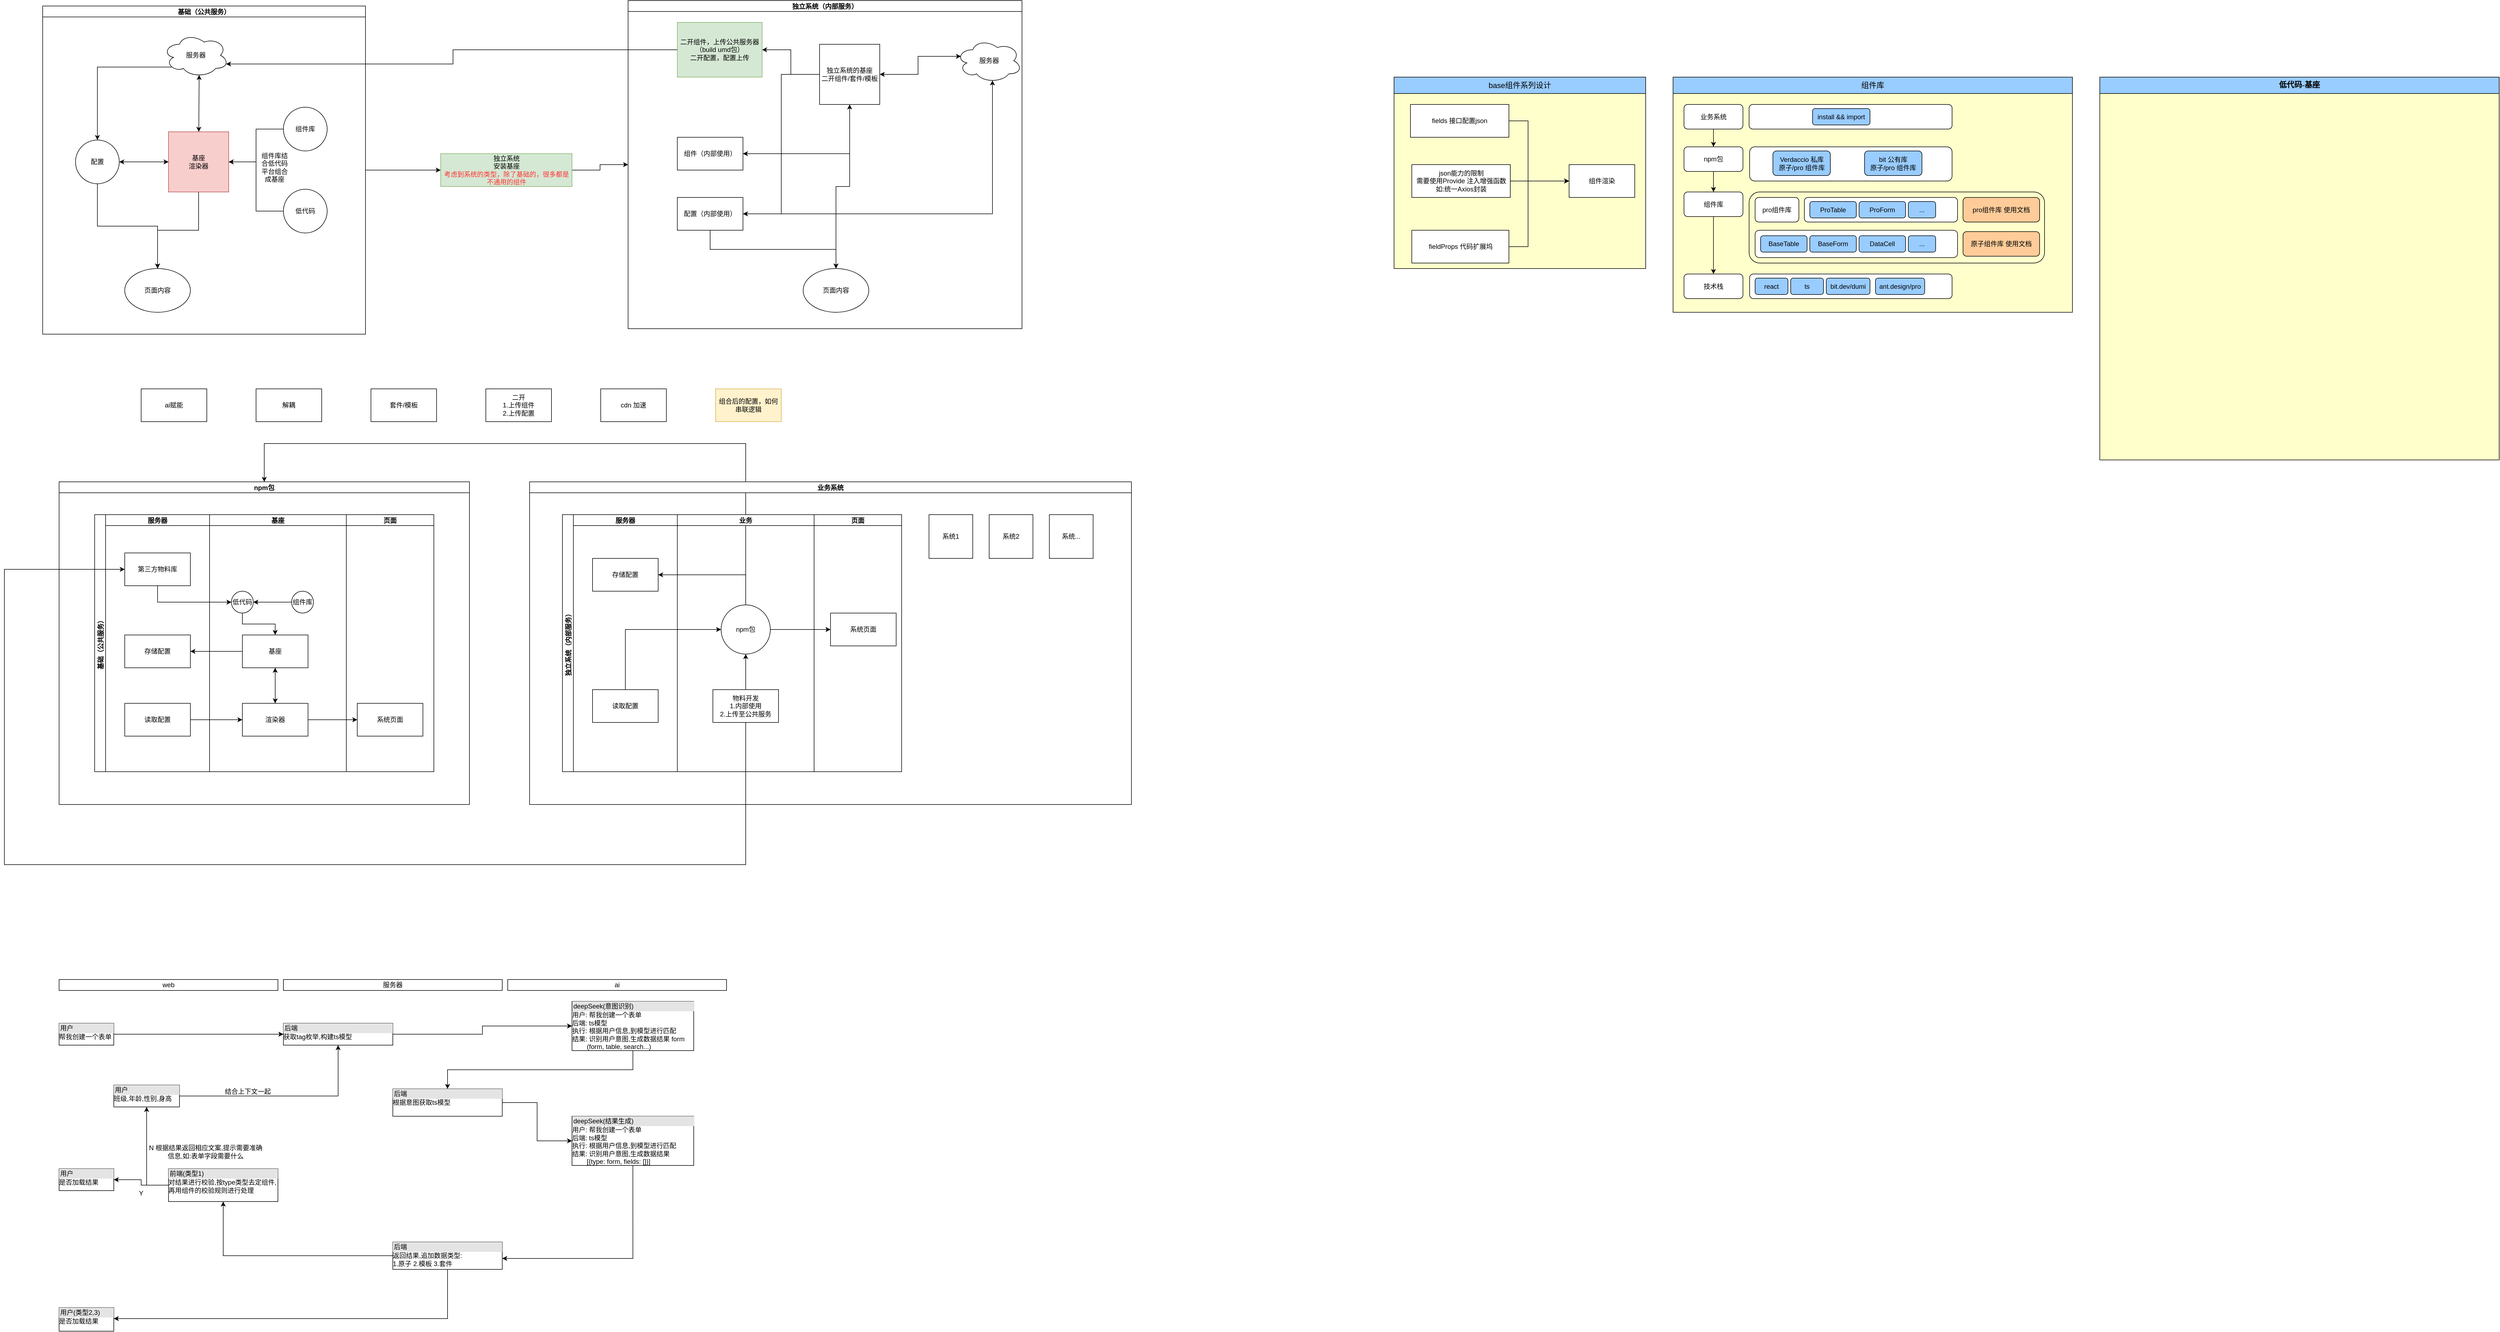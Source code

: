 <mxfile version="26.2.13">
  <diagram id="prtHgNgQTEPvFCAcTncT" name="Page-1">
    <mxGraphModel dx="3918" dy="2101" grid="1" gridSize="10" guides="1" tooltips="1" connect="1" arrows="1" fold="1" page="1" pageScale="1" pageWidth="1654" pageHeight="1169" math="0" shadow="0">
      <root>
        <mxCell id="0" />
        <mxCell id="1" parent="0" />
        <mxCell id="2ID9JiFpqE2fWtw1pDJL-138" style="edgeStyle=orthogonalEdgeStyle;rounded=0;orthogonalLoop=1;jettySize=auto;html=1;exitX=1;exitY=0.5;exitDx=0;exitDy=0;entryX=0;entryY=0.5;entryDx=0;entryDy=0;" parent="1" source="2ID9JiFpqE2fWtw1pDJL-34" target="2ID9JiFpqE2fWtw1pDJL-119" edge="1">
          <mxGeometry relative="1" as="geometry" />
        </mxCell>
        <mxCell id="2ID9JiFpqE2fWtw1pDJL-34" value="独立系统&lt;br&gt;安装基座&lt;br&gt;&lt;font style=&quot;color: rgb(255, 51, 51);&quot;&gt;考虑到系统的类型，除了基础的，很多都是不通用的组件&lt;/font&gt;" style="rounded=0;whiteSpace=wrap;html=1;fillColor=#d5e8d4;strokeColor=#82b366;" parent="1" vertex="1">
          <mxGeometry x="-342.5" y="-400" width="240" height="60" as="geometry" />
        </mxCell>
        <mxCell id="2ID9JiFpqE2fWtw1pDJL-136" style="edgeStyle=orthogonalEdgeStyle;rounded=0;orthogonalLoop=1;jettySize=auto;html=1;exitX=1;exitY=0.5;exitDx=0;exitDy=0;entryX=0;entryY=0.5;entryDx=0;entryDy=0;" parent="1" source="2ID9JiFpqE2fWtw1pDJL-110" target="2ID9JiFpqE2fWtw1pDJL-34" edge="1">
          <mxGeometry relative="1" as="geometry" />
        </mxCell>
        <mxCell id="2ID9JiFpqE2fWtw1pDJL-110" value="基础（公共服务）" style="swimlane;startSize=20;horizontal=1;containerType=tree;" parent="1" vertex="1">
          <mxGeometry x="-1070" y="-670" width="590" height="600" as="geometry" />
        </mxCell>
        <mxCell id="2ID9JiFpqE2fWtw1pDJL-53" style="edgeStyle=orthogonalEdgeStyle;rounded=0;orthogonalLoop=1;jettySize=auto;html=1;exitX=0;exitY=0.5;exitDx=0;exitDy=0;entryX=1;entryY=0.5;entryDx=0;entryDy=0;" parent="2ID9JiFpqE2fWtw1pDJL-110" source="2ID9JiFpqE2fWtw1pDJL-22" target="2ID9JiFpqE2fWtw1pDJL-1" edge="1">
          <mxGeometry relative="1" as="geometry" />
        </mxCell>
        <mxCell id="2ID9JiFpqE2fWtw1pDJL-22" value="组件库" style="ellipse;whiteSpace=wrap;html=1;aspect=fixed;" parent="2ID9JiFpqE2fWtw1pDJL-110" vertex="1">
          <mxGeometry x="440" y="185" width="80" height="80" as="geometry" />
        </mxCell>
        <mxCell id="2ID9JiFpqE2fWtw1pDJL-54" style="edgeStyle=orthogonalEdgeStyle;rounded=0;orthogonalLoop=1;jettySize=auto;html=1;exitX=0;exitY=0.5;exitDx=0;exitDy=0;" parent="2ID9JiFpqE2fWtw1pDJL-110" source="2ID9JiFpqE2fWtw1pDJL-23" target="2ID9JiFpqE2fWtw1pDJL-1" edge="1">
          <mxGeometry relative="1" as="geometry" />
        </mxCell>
        <mxCell id="2ID9JiFpqE2fWtw1pDJL-23" value="低代码" style="ellipse;whiteSpace=wrap;html=1;aspect=fixed;" parent="2ID9JiFpqE2fWtw1pDJL-110" vertex="1">
          <mxGeometry x="440" y="335" width="80" height="80" as="geometry" />
        </mxCell>
        <mxCell id="2ID9JiFpqE2fWtw1pDJL-26" value="页面内容" style="ellipse;whiteSpace=wrap;html=1;" parent="2ID9JiFpqE2fWtw1pDJL-110" vertex="1">
          <mxGeometry x="150" y="480" width="120" height="80" as="geometry" />
        </mxCell>
        <mxCell id="2ID9JiFpqE2fWtw1pDJL-29" value="组件库结合低代码平台组合成基座" style="text;html=1;align=center;verticalAlign=middle;whiteSpace=wrap;rounded=0;" parent="2ID9JiFpqE2fWtw1pDJL-110" vertex="1">
          <mxGeometry x="394" y="280" width="60" height="30" as="geometry" />
        </mxCell>
        <mxCell id="2ID9JiFpqE2fWtw1pDJL-64" style="edgeStyle=orthogonalEdgeStyle;rounded=0;orthogonalLoop=1;jettySize=auto;html=1;exitX=0.13;exitY=0.77;exitDx=0;exitDy=0;exitPerimeter=0;entryX=0.5;entryY=0;entryDx=0;entryDy=0;" parent="2ID9JiFpqE2fWtw1pDJL-110" source="2ID9JiFpqE2fWtw1pDJL-4" target="2ID9JiFpqE2fWtw1pDJL-56" edge="1">
          <mxGeometry relative="1" as="geometry" />
        </mxCell>
        <mxCell id="2ID9JiFpqE2fWtw1pDJL-4" value="服务器" style="ellipse;shape=cloud;whiteSpace=wrap;html=1;container=0;" parent="2ID9JiFpqE2fWtw1pDJL-110" vertex="1">
          <mxGeometry x="220" y="50" width="120" height="80" as="geometry" />
        </mxCell>
        <mxCell id="2ID9JiFpqE2fWtw1pDJL-50" value="" style="endArrow=classic;startArrow=classic;html=1;rounded=0;entryX=0.55;entryY=0.95;entryDx=0;entryDy=0;entryPerimeter=0;" parent="2ID9JiFpqE2fWtw1pDJL-110" source="2ID9JiFpqE2fWtw1pDJL-1" target="2ID9JiFpqE2fWtw1pDJL-4" edge="1">
          <mxGeometry width="50" height="50" relative="1" as="geometry">
            <mxPoint x="360" y="360" as="sourcePoint" />
            <mxPoint x="410" y="310" as="targetPoint" />
          </mxGeometry>
        </mxCell>
        <mxCell id="2ID9JiFpqE2fWtw1pDJL-62" style="edgeStyle=orthogonalEdgeStyle;rounded=0;orthogonalLoop=1;jettySize=auto;html=1;exitX=0.5;exitY=1;exitDx=0;exitDy=0;entryX=0.5;entryY=0;entryDx=0;entryDy=0;" parent="2ID9JiFpqE2fWtw1pDJL-110" source="2ID9JiFpqE2fWtw1pDJL-1" target="2ID9JiFpqE2fWtw1pDJL-26" edge="1">
          <mxGeometry relative="1" as="geometry" />
        </mxCell>
        <mxCell id="2ID9JiFpqE2fWtw1pDJL-66" style="edgeStyle=orthogonalEdgeStyle;rounded=0;orthogonalLoop=1;jettySize=auto;html=1;exitX=0;exitY=0.5;exitDx=0;exitDy=0;" parent="2ID9JiFpqE2fWtw1pDJL-110" source="2ID9JiFpqE2fWtw1pDJL-1" target="2ID9JiFpqE2fWtw1pDJL-56" edge="1">
          <mxGeometry relative="1" as="geometry" />
        </mxCell>
        <mxCell id="2ID9JiFpqE2fWtw1pDJL-1" value="基座&lt;div&gt;渲染器&lt;/div&gt;" style="whiteSpace=wrap;html=1;aspect=fixed;fillColor=#f8cecc;strokeColor=#b85450;container=0;" parent="2ID9JiFpqE2fWtw1pDJL-110" vertex="1">
          <mxGeometry x="230" y="230" width="110" height="110" as="geometry" />
        </mxCell>
        <mxCell id="2ID9JiFpqE2fWtw1pDJL-63" style="edgeStyle=orthogonalEdgeStyle;rounded=0;orthogonalLoop=1;jettySize=auto;html=1;exitX=0.5;exitY=1;exitDx=0;exitDy=0;entryX=0.5;entryY=0;entryDx=0;entryDy=0;" parent="2ID9JiFpqE2fWtw1pDJL-110" source="2ID9JiFpqE2fWtw1pDJL-56" target="2ID9JiFpqE2fWtw1pDJL-26" edge="1">
          <mxGeometry relative="1" as="geometry" />
        </mxCell>
        <mxCell id="2ID9JiFpqE2fWtw1pDJL-65" style="edgeStyle=orthogonalEdgeStyle;rounded=0;orthogonalLoop=1;jettySize=auto;html=1;exitX=1;exitY=0.5;exitDx=0;exitDy=0;entryX=0;entryY=0.5;entryDx=0;entryDy=0;" parent="2ID9JiFpqE2fWtw1pDJL-110" source="2ID9JiFpqE2fWtw1pDJL-56" target="2ID9JiFpqE2fWtw1pDJL-1" edge="1">
          <mxGeometry relative="1" as="geometry" />
        </mxCell>
        <mxCell id="2ID9JiFpqE2fWtw1pDJL-56" value="配置" style="ellipse;whiteSpace=wrap;html=1;aspect=fixed;" parent="2ID9JiFpqE2fWtw1pDJL-110" vertex="1">
          <mxGeometry x="60" y="245" width="80" height="80" as="geometry" />
        </mxCell>
        <mxCell id="2ID9JiFpqE2fWtw1pDJL-119" value="独立系统（内部服务）" style="swimlane;startSize=20;horizontal=1;containerType=tree;" parent="1" vertex="1">
          <mxGeometry y="-680" width="720" height="600" as="geometry">
            <mxRectangle y="-680" width="160" height="30" as="alternateBounds" />
          </mxGeometry>
        </mxCell>
        <mxCell id="2ID9JiFpqE2fWtw1pDJL-142" style="edgeStyle=orthogonalEdgeStyle;rounded=0;orthogonalLoop=1;jettySize=auto;html=1;exitX=0;exitY=0.5;exitDx=0;exitDy=0;entryX=1;entryY=0.5;entryDx=0;entryDy=0;" parent="2ID9JiFpqE2fWtw1pDJL-119" source="2ID9JiFpqE2fWtw1pDJL-139" target="2ID9JiFpqE2fWtw1pDJL-141" edge="1">
          <mxGeometry relative="1" as="geometry" />
        </mxCell>
        <mxCell id="2ID9JiFpqE2fWtw1pDJL-153" style="edgeStyle=orthogonalEdgeStyle;rounded=0;orthogonalLoop=1;jettySize=auto;html=1;exitX=0;exitY=0.5;exitDx=0;exitDy=0;entryX=1;entryY=0.5;entryDx=0;entryDy=0;" parent="2ID9JiFpqE2fWtw1pDJL-119" source="2ID9JiFpqE2fWtw1pDJL-139" target="2ID9JiFpqE2fWtw1pDJL-152" edge="1">
          <mxGeometry relative="1" as="geometry" />
        </mxCell>
        <mxCell id="2ID9JiFpqE2fWtw1pDJL-157" style="edgeStyle=orthogonalEdgeStyle;rounded=0;orthogonalLoop=1;jettySize=auto;html=1;exitX=0;exitY=0.5;exitDx=0;exitDy=0;entryX=1;entryY=0.5;entryDx=0;entryDy=0;" parent="2ID9JiFpqE2fWtw1pDJL-119" source="2ID9JiFpqE2fWtw1pDJL-139" target="2ID9JiFpqE2fWtw1pDJL-155" edge="1">
          <mxGeometry relative="1" as="geometry" />
        </mxCell>
        <mxCell id="2ID9JiFpqE2fWtw1pDJL-160" style="edgeStyle=orthogonalEdgeStyle;rounded=0;orthogonalLoop=1;jettySize=auto;html=1;exitX=0.5;exitY=1;exitDx=0;exitDy=0;" parent="2ID9JiFpqE2fWtw1pDJL-119" source="2ID9JiFpqE2fWtw1pDJL-139" target="2ID9JiFpqE2fWtw1pDJL-158" edge="1">
          <mxGeometry relative="1" as="geometry" />
        </mxCell>
        <mxCell id="2ID9JiFpqE2fWtw1pDJL-139" value="独立系统的基座&lt;div&gt;二开组件/套件/模板&lt;/div&gt;" style="whiteSpace=wrap;html=1;aspect=fixed;" parent="2ID9JiFpqE2fWtw1pDJL-119" vertex="1">
          <mxGeometry x="350" y="80" width="110" height="110" as="geometry" />
        </mxCell>
        <mxCell id="2ID9JiFpqE2fWtw1pDJL-141" value="二开组件，上传公共服务器（build umd包）&lt;br&gt;&lt;div&gt;二开配置，配置上传&lt;/div&gt;" style="rounded=0;whiteSpace=wrap;html=1;fillColor=#d5e8d4;strokeColor=#82b366;" parent="2ID9JiFpqE2fWtw1pDJL-119" vertex="1">
          <mxGeometry x="90" y="40" width="155" height="100" as="geometry" />
        </mxCell>
        <mxCell id="2ID9JiFpqE2fWtw1pDJL-146" style="edgeStyle=orthogonalEdgeStyle;rounded=0;orthogonalLoop=1;jettySize=auto;html=1;exitX=0.07;exitY=0.4;exitDx=0;exitDy=0;exitPerimeter=0;entryX=1;entryY=0.5;entryDx=0;entryDy=0;" parent="2ID9JiFpqE2fWtw1pDJL-119" source="2ID9JiFpqE2fWtw1pDJL-145" target="2ID9JiFpqE2fWtw1pDJL-139" edge="1">
          <mxGeometry relative="1" as="geometry" />
        </mxCell>
        <mxCell id="2ID9JiFpqE2fWtw1pDJL-145" value="服务器" style="ellipse;shape=cloud;whiteSpace=wrap;html=1;container=0;" parent="2ID9JiFpqE2fWtw1pDJL-119" vertex="1">
          <mxGeometry x="600" y="70" width="120" height="80" as="geometry" />
        </mxCell>
        <mxCell id="2ID9JiFpqE2fWtw1pDJL-147" style="edgeStyle=orthogonalEdgeStyle;rounded=0;orthogonalLoop=1;jettySize=auto;html=1;exitX=1;exitY=0.5;exitDx=0;exitDy=0;entryX=0.07;entryY=0.4;entryDx=0;entryDy=0;entryPerimeter=0;" parent="2ID9JiFpqE2fWtw1pDJL-119" source="2ID9JiFpqE2fWtw1pDJL-139" target="2ID9JiFpqE2fWtw1pDJL-145" edge="1">
          <mxGeometry relative="1" as="geometry" />
        </mxCell>
        <mxCell id="2ID9JiFpqE2fWtw1pDJL-154" style="edgeStyle=orthogonalEdgeStyle;rounded=0;orthogonalLoop=1;jettySize=auto;html=1;exitX=1;exitY=0.5;exitDx=0;exitDy=0;entryX=0.5;entryY=1;entryDx=0;entryDy=0;" parent="2ID9JiFpqE2fWtw1pDJL-119" source="2ID9JiFpqE2fWtw1pDJL-152" target="2ID9JiFpqE2fWtw1pDJL-139" edge="1">
          <mxGeometry relative="1" as="geometry" />
        </mxCell>
        <mxCell id="2ID9JiFpqE2fWtw1pDJL-152" value="组件（内部使用）" style="rounded=0;whiteSpace=wrap;html=1;" parent="2ID9JiFpqE2fWtw1pDJL-119" vertex="1">
          <mxGeometry x="90" y="250" width="120" height="60" as="geometry" />
        </mxCell>
        <mxCell id="2ID9JiFpqE2fWtw1pDJL-161" style="edgeStyle=orthogonalEdgeStyle;rounded=0;orthogonalLoop=1;jettySize=auto;html=1;exitX=0.5;exitY=1;exitDx=0;exitDy=0;entryX=0.5;entryY=0;entryDx=0;entryDy=0;" parent="2ID9JiFpqE2fWtw1pDJL-119" source="2ID9JiFpqE2fWtw1pDJL-155" target="2ID9JiFpqE2fWtw1pDJL-158" edge="1">
          <mxGeometry relative="1" as="geometry" />
        </mxCell>
        <mxCell id="2ID9JiFpqE2fWtw1pDJL-155" value="配置（内部使用）" style="rounded=0;whiteSpace=wrap;html=1;" parent="2ID9JiFpqE2fWtw1pDJL-119" vertex="1">
          <mxGeometry x="90" y="360" width="120" height="60" as="geometry" />
        </mxCell>
        <mxCell id="2ID9JiFpqE2fWtw1pDJL-156" style="edgeStyle=orthogonalEdgeStyle;rounded=0;orthogonalLoop=1;jettySize=auto;html=1;exitX=1;exitY=0.5;exitDx=0;exitDy=0;entryX=0.55;entryY=0.95;entryDx=0;entryDy=0;entryPerimeter=0;" parent="2ID9JiFpqE2fWtw1pDJL-119" source="2ID9JiFpqE2fWtw1pDJL-155" target="2ID9JiFpqE2fWtw1pDJL-145" edge="1">
          <mxGeometry relative="1" as="geometry" />
        </mxCell>
        <mxCell id="2ID9JiFpqE2fWtw1pDJL-158" value="页面内容" style="ellipse;whiteSpace=wrap;html=1;" parent="2ID9JiFpqE2fWtw1pDJL-119" vertex="1">
          <mxGeometry x="320" y="490" width="120" height="80" as="geometry" />
        </mxCell>
        <mxCell id="2ID9JiFpqE2fWtw1pDJL-144" style="edgeStyle=orthogonalEdgeStyle;rounded=0;orthogonalLoop=1;jettySize=auto;html=1;exitX=0;exitY=0.5;exitDx=0;exitDy=0;entryX=0.96;entryY=0.7;entryDx=0;entryDy=0;entryPerimeter=0;" parent="1" source="2ID9JiFpqE2fWtw1pDJL-141" target="2ID9JiFpqE2fWtw1pDJL-4" edge="1">
          <mxGeometry relative="1" as="geometry" />
        </mxCell>
        <mxCell id="2ID9JiFpqE2fWtw1pDJL-148" value="ai赋能" style="rounded=0;whiteSpace=wrap;html=1;" parent="1" vertex="1">
          <mxGeometry x="-890" y="30" width="120" height="60" as="geometry" />
        </mxCell>
        <mxCell id="2ID9JiFpqE2fWtw1pDJL-149" value="解耦" style="rounded=0;whiteSpace=wrap;html=1;" parent="1" vertex="1">
          <mxGeometry x="-680" y="30" width="120" height="60" as="geometry" />
        </mxCell>
        <mxCell id="2ID9JiFpqE2fWtw1pDJL-150" value="套件/模板" style="rounded=0;whiteSpace=wrap;html=1;" parent="1" vertex="1">
          <mxGeometry x="-470" y="30" width="120" height="60" as="geometry" />
        </mxCell>
        <mxCell id="2ID9JiFpqE2fWtw1pDJL-151" value="二开&lt;br&gt;1.上传组件&lt;br&gt;2.上传配置" style="rounded=0;whiteSpace=wrap;html=1;" parent="1" vertex="1">
          <mxGeometry x="-260" y="30" width="120" height="60" as="geometry" />
        </mxCell>
        <mxCell id="XY5SyMiAw68JH2twDZBv-1" value="cdn 加速" style="rounded=0;whiteSpace=wrap;html=1;" parent="1" vertex="1">
          <mxGeometry x="-50" y="30" width="120" height="60" as="geometry" />
        </mxCell>
        <mxCell id="XY5SyMiAw68JH2twDZBv-2" value="组合后的配置，如何串联逻辑" style="rounded=0;whiteSpace=wrap;html=1;fillColor=#fff2cc;strokeColor=#d6b656;" parent="1" vertex="1">
          <mxGeometry x="160" y="30" width="120" height="60" as="geometry" />
        </mxCell>
        <mxCell id="XY5SyMiAw68JH2twDZBv-32" value="npm包" style="swimlane;startSize=20;horizontal=1;containerType=tree;newEdgeStyle={&quot;edgeStyle&quot;:&quot;elbowEdgeStyle&quot;,&quot;startArrow&quot;:&quot;none&quot;,&quot;endArrow&quot;:&quot;none&quot;};" parent="1" vertex="1">
          <mxGeometry x="-1040" y="200" width="750" height="590" as="geometry">
            <mxRectangle x="-1040" y="200" width="80" height="30" as="alternateBounds" />
          </mxGeometry>
        </mxCell>
        <mxCell id="XY5SyMiAw68JH2twDZBv-3" value="基础（公共服务）" style="swimlane;childLayout=stackLayout;resizeParent=1;resizeParentMax=0;startSize=20;horizontal=0;horizontalStack=1;" parent="XY5SyMiAw68JH2twDZBv-32" vertex="1">
          <mxGeometry x="65" y="60" width="620" height="470" as="geometry">
            <mxRectangle x="65" y="60" width="40" height="130" as="alternateBounds" />
          </mxGeometry>
        </mxCell>
        <mxCell id="XY5SyMiAw68JH2twDZBv-4" value="服务器" style="swimlane;startSize=20;" parent="XY5SyMiAw68JH2twDZBv-3" vertex="1">
          <mxGeometry x="20" width="190" height="470" as="geometry" />
        </mxCell>
        <mxCell id="XY5SyMiAw68JH2twDZBv-12" value="存储配置" style="whiteSpace=wrap;html=1;" parent="XY5SyMiAw68JH2twDZBv-4" vertex="1">
          <mxGeometry x="35" y="220" width="120" height="60" as="geometry" />
        </mxCell>
        <mxCell id="XY5SyMiAw68JH2twDZBv-13" value="读取配置" style="whiteSpace=wrap;html=1;" parent="XY5SyMiAw68JH2twDZBv-4" vertex="1">
          <mxGeometry x="35" y="345" width="120" height="60" as="geometry" />
        </mxCell>
        <mxCell id="XY5SyMiAw68JH2twDZBv-14" value="第三方物料库" style="whiteSpace=wrap;html=1;" parent="XY5SyMiAw68JH2twDZBv-4" vertex="1">
          <mxGeometry x="35" y="70" width="120" height="60" as="geometry" />
        </mxCell>
        <mxCell id="XY5SyMiAw68JH2twDZBv-5" value="基座" style="swimlane;startSize=20;" parent="XY5SyMiAw68JH2twDZBv-3" vertex="1">
          <mxGeometry x="210" width="250" height="470" as="geometry" />
        </mxCell>
        <mxCell id="XY5SyMiAw68JH2twDZBv-22" style="edgeStyle=orthogonalEdgeStyle;rounded=0;orthogonalLoop=1;jettySize=auto;html=1;exitX=0.5;exitY=1;exitDx=0;exitDy=0;" parent="XY5SyMiAw68JH2twDZBv-5" source="XY5SyMiAw68JH2twDZBv-7" target="XY5SyMiAw68JH2twDZBv-21" edge="1">
          <mxGeometry relative="1" as="geometry" />
        </mxCell>
        <mxCell id="XY5SyMiAw68JH2twDZBv-7" value="基座" style="whiteSpace=wrap;html=1;" parent="XY5SyMiAw68JH2twDZBv-5" vertex="1">
          <mxGeometry x="60" y="220" width="120" height="60" as="geometry" />
        </mxCell>
        <mxCell id="XY5SyMiAw68JH2twDZBv-19" style="edgeStyle=orthogonalEdgeStyle;rounded=0;orthogonalLoop=1;jettySize=auto;html=1;exitX=0.5;exitY=1;exitDx=0;exitDy=0;entryX=0.5;entryY=0;entryDx=0;entryDy=0;" parent="XY5SyMiAw68JH2twDZBv-5" source="XY5SyMiAw68JH2twDZBv-8" target="XY5SyMiAw68JH2twDZBv-7" edge="1">
          <mxGeometry relative="1" as="geometry" />
        </mxCell>
        <mxCell id="XY5SyMiAw68JH2twDZBv-8" value="低代码" style="ellipse;whiteSpace=wrap;html=1;aspect=fixed;" parent="XY5SyMiAw68JH2twDZBv-5" vertex="1">
          <mxGeometry x="40" y="140" width="40" height="40" as="geometry" />
        </mxCell>
        <mxCell id="XY5SyMiAw68JH2twDZBv-31" style="edgeStyle=orthogonalEdgeStyle;rounded=0;orthogonalLoop=1;jettySize=auto;html=1;exitX=0;exitY=0.5;exitDx=0;exitDy=0;" parent="XY5SyMiAw68JH2twDZBv-5" source="XY5SyMiAw68JH2twDZBv-18" target="XY5SyMiAw68JH2twDZBv-8" edge="1">
          <mxGeometry relative="1" as="geometry" />
        </mxCell>
        <mxCell id="XY5SyMiAw68JH2twDZBv-18" value="组件库" style="ellipse;whiteSpace=wrap;html=1;aspect=fixed;" parent="XY5SyMiAw68JH2twDZBv-5" vertex="1">
          <mxGeometry x="150" y="140" width="40" height="40" as="geometry" />
        </mxCell>
        <mxCell id="XY5SyMiAw68JH2twDZBv-23" style="edgeStyle=orthogonalEdgeStyle;rounded=0;orthogonalLoop=1;jettySize=auto;html=1;exitX=0.5;exitY=0;exitDx=0;exitDy=0;entryX=0.5;entryY=1;entryDx=0;entryDy=0;" parent="XY5SyMiAw68JH2twDZBv-5" source="XY5SyMiAw68JH2twDZBv-21" target="XY5SyMiAw68JH2twDZBv-7" edge="1">
          <mxGeometry relative="1" as="geometry" />
        </mxCell>
        <mxCell id="XY5SyMiAw68JH2twDZBv-21" value="渲染器" style="whiteSpace=wrap;html=1;" parent="XY5SyMiAw68JH2twDZBv-5" vertex="1">
          <mxGeometry x="60" y="345" width="120" height="60" as="geometry" />
        </mxCell>
        <mxCell id="XY5SyMiAw68JH2twDZBv-6" value="页面" style="swimlane;startSize=20;" parent="XY5SyMiAw68JH2twDZBv-3" vertex="1">
          <mxGeometry x="460" width="160" height="470" as="geometry" />
        </mxCell>
        <mxCell id="XY5SyMiAw68JH2twDZBv-27" value="系统页面" style="whiteSpace=wrap;html=1;" parent="XY5SyMiAw68JH2twDZBv-6" vertex="1">
          <mxGeometry x="20" y="345" width="120" height="60" as="geometry" />
        </mxCell>
        <mxCell id="XY5SyMiAw68JH2twDZBv-25" style="edgeStyle=orthogonalEdgeStyle;rounded=0;orthogonalLoop=1;jettySize=auto;html=1;exitX=0;exitY=0.5;exitDx=0;exitDy=0;" parent="XY5SyMiAw68JH2twDZBv-3" source="XY5SyMiAw68JH2twDZBv-7" target="XY5SyMiAw68JH2twDZBv-12" edge="1">
          <mxGeometry relative="1" as="geometry" />
        </mxCell>
        <mxCell id="XY5SyMiAw68JH2twDZBv-26" style="edgeStyle=orthogonalEdgeStyle;rounded=0;orthogonalLoop=1;jettySize=auto;html=1;exitX=1;exitY=0.5;exitDx=0;exitDy=0;entryX=0;entryY=0.5;entryDx=0;entryDy=0;" parent="XY5SyMiAw68JH2twDZBv-3" source="XY5SyMiAw68JH2twDZBv-13" target="XY5SyMiAw68JH2twDZBv-21" edge="1">
          <mxGeometry relative="1" as="geometry" />
        </mxCell>
        <mxCell id="XY5SyMiAw68JH2twDZBv-28" style="edgeStyle=orthogonalEdgeStyle;rounded=0;orthogonalLoop=1;jettySize=auto;html=1;exitX=1;exitY=0.5;exitDx=0;exitDy=0;" parent="XY5SyMiAw68JH2twDZBv-3" source="XY5SyMiAw68JH2twDZBv-21" target="XY5SyMiAw68JH2twDZBv-27" edge="1">
          <mxGeometry relative="1" as="geometry" />
        </mxCell>
        <mxCell id="XY5SyMiAw68JH2twDZBv-29" style="edgeStyle=orthogonalEdgeStyle;rounded=0;orthogonalLoop=1;jettySize=auto;html=1;exitX=0.5;exitY=1;exitDx=0;exitDy=0;entryX=0;entryY=0.5;entryDx=0;entryDy=0;" parent="XY5SyMiAw68JH2twDZBv-3" source="XY5SyMiAw68JH2twDZBv-14" target="XY5SyMiAw68JH2twDZBv-8" edge="1">
          <mxGeometry relative="1" as="geometry" />
        </mxCell>
        <mxCell id="XY5SyMiAw68JH2twDZBv-75" style="edgeStyle=orthogonalEdgeStyle;rounded=0;orthogonalLoop=1;jettySize=auto;html=1;exitX=0.5;exitY=0;exitDx=0;exitDy=0;entryX=0.5;entryY=0;entryDx=0;entryDy=0;" parent="1" source="XY5SyMiAw68JH2twDZBv-61" target="XY5SyMiAw68JH2twDZBv-32" edge="1">
          <mxGeometry relative="1" as="geometry">
            <Array as="points">
              <mxPoint x="215" y="130" />
              <mxPoint x="-665" y="130" />
            </Array>
          </mxGeometry>
        </mxCell>
        <mxCell id="XY5SyMiAw68JH2twDZBv-88" value="业务系统" style="swimlane;startSize=20;horizontal=1;containerType=tree;newEdgeStyle={&quot;edgeStyle&quot;:&quot;elbowEdgeStyle&quot;,&quot;startArrow&quot;:&quot;none&quot;,&quot;endArrow&quot;:&quot;none&quot;};" parent="1" vertex="1">
          <mxGeometry x="-180" y="200" width="1100" height="590" as="geometry">
            <mxRectangle x="-1040" y="200" width="80" height="30" as="alternateBounds" />
          </mxGeometry>
        </mxCell>
        <mxCell id="XY5SyMiAw68JH2twDZBv-38" value="独立系统（内部服务）" style="swimlane;childLayout=stackLayout;resizeParent=1;resizeParentMax=0;startSize=20;horizontal=0;horizontalStack=1;" parent="XY5SyMiAw68JH2twDZBv-88" vertex="1">
          <mxGeometry x="60" y="60" width="620" height="470" as="geometry">
            <mxRectangle x="65" y="60" width="40" height="130" as="alternateBounds" />
          </mxGeometry>
        </mxCell>
        <mxCell id="XY5SyMiAw68JH2twDZBv-39" value="服务器" style="swimlane;startSize=20;" parent="XY5SyMiAw68JH2twDZBv-38" vertex="1">
          <mxGeometry x="20" width="190" height="470" as="geometry" />
        </mxCell>
        <mxCell id="XY5SyMiAw68JH2twDZBv-58" value="存储配置" style="whiteSpace=wrap;html=1;" parent="XY5SyMiAw68JH2twDZBv-39" vertex="1">
          <mxGeometry x="35" y="80" width="120" height="60" as="geometry" />
        </mxCell>
        <mxCell id="XY5SyMiAw68JH2twDZBv-59" value="读取配置" style="whiteSpace=wrap;html=1;" parent="XY5SyMiAw68JH2twDZBv-39" vertex="1">
          <mxGeometry x="35" y="320" width="120" height="60" as="geometry" />
        </mxCell>
        <mxCell id="XY5SyMiAw68JH2twDZBv-43" value="业务" style="swimlane;startSize=20;" parent="XY5SyMiAw68JH2twDZBv-38" vertex="1">
          <mxGeometry x="210" width="250" height="470" as="geometry" />
        </mxCell>
        <mxCell id="XY5SyMiAw68JH2twDZBv-61" value="npm包" style="ellipse;whiteSpace=wrap;html=1;aspect=fixed;" parent="XY5SyMiAw68JH2twDZBv-43" vertex="1">
          <mxGeometry x="80" y="165" width="90" height="90" as="geometry" />
        </mxCell>
        <mxCell id="XY5SyMiAw68JH2twDZBv-78" style="edgeStyle=orthogonalEdgeStyle;rounded=0;orthogonalLoop=1;jettySize=auto;html=1;exitX=0.5;exitY=0;exitDx=0;exitDy=0;" parent="XY5SyMiAw68JH2twDZBv-43" source="XY5SyMiAw68JH2twDZBv-76" target="XY5SyMiAw68JH2twDZBv-61" edge="1">
          <mxGeometry relative="1" as="geometry" />
        </mxCell>
        <mxCell id="XY5SyMiAw68JH2twDZBv-76" value="物料开发&lt;div&gt;1.内部使用&lt;/div&gt;&lt;div&gt;2.上传至公共服务&lt;/div&gt;" style="whiteSpace=wrap;html=1;" parent="XY5SyMiAw68JH2twDZBv-43" vertex="1">
          <mxGeometry x="65" y="320" width="120" height="60" as="geometry" />
        </mxCell>
        <mxCell id="XY5SyMiAw68JH2twDZBv-52" value="页面" style="swimlane;startSize=20;" parent="XY5SyMiAw68JH2twDZBv-38" vertex="1">
          <mxGeometry x="460" width="160" height="470" as="geometry" />
        </mxCell>
        <mxCell id="XY5SyMiAw68JH2twDZBv-80" value="系统页面" style="whiteSpace=wrap;html=1;" parent="XY5SyMiAw68JH2twDZBv-52" vertex="1">
          <mxGeometry x="30" y="180" width="120" height="60" as="geometry" />
        </mxCell>
        <mxCell id="XY5SyMiAw68JH2twDZBv-85" style="edgeStyle=orthogonalEdgeStyle;rounded=0;orthogonalLoop=1;jettySize=auto;html=1;exitX=0.5;exitY=0;exitDx=0;exitDy=0;entryX=1;entryY=0.5;entryDx=0;entryDy=0;" parent="XY5SyMiAw68JH2twDZBv-38" source="XY5SyMiAw68JH2twDZBv-61" target="XY5SyMiAw68JH2twDZBv-58" edge="1">
          <mxGeometry relative="1" as="geometry" />
        </mxCell>
        <mxCell id="XY5SyMiAw68JH2twDZBv-86" style="edgeStyle=orthogonalEdgeStyle;rounded=0;orthogonalLoop=1;jettySize=auto;html=1;exitX=0.5;exitY=0;exitDx=0;exitDy=0;entryX=0;entryY=0.5;entryDx=0;entryDy=0;" parent="XY5SyMiAw68JH2twDZBv-38" source="XY5SyMiAw68JH2twDZBv-59" target="XY5SyMiAw68JH2twDZBv-61" edge="1">
          <mxGeometry relative="1" as="geometry" />
        </mxCell>
        <mxCell id="XY5SyMiAw68JH2twDZBv-87" style="edgeStyle=orthogonalEdgeStyle;rounded=0;orthogonalLoop=1;jettySize=auto;html=1;exitX=1;exitY=0.5;exitDx=0;exitDy=0;" parent="XY5SyMiAw68JH2twDZBv-38" source="XY5SyMiAw68JH2twDZBv-61" target="XY5SyMiAw68JH2twDZBv-80" edge="1">
          <mxGeometry relative="1" as="geometry" />
        </mxCell>
        <mxCell id="XY5SyMiAw68JH2twDZBv-109" value="系统1" style="whiteSpace=wrap;html=1;aspect=fixed;" parent="XY5SyMiAw68JH2twDZBv-88" vertex="1">
          <mxGeometry x="730" y="60" width="80" height="80" as="geometry" />
        </mxCell>
        <mxCell id="XY5SyMiAw68JH2twDZBv-110" value="系统2" style="whiteSpace=wrap;html=1;aspect=fixed;" parent="XY5SyMiAw68JH2twDZBv-88" vertex="1">
          <mxGeometry x="840" y="60" width="80" height="80" as="geometry" />
        </mxCell>
        <mxCell id="XY5SyMiAw68JH2twDZBv-111" value="系统..." style="whiteSpace=wrap;html=1;aspect=fixed;" parent="XY5SyMiAw68JH2twDZBv-88" vertex="1">
          <mxGeometry x="950" y="60" width="80" height="80" as="geometry" />
        </mxCell>
        <mxCell id="XY5SyMiAw68JH2twDZBv-113" style="edgeStyle=orthogonalEdgeStyle;rounded=0;orthogonalLoop=1;jettySize=auto;html=1;exitX=0.5;exitY=1;exitDx=0;exitDy=0;entryX=0;entryY=0.5;entryDx=0;entryDy=0;" parent="1" source="XY5SyMiAw68JH2twDZBv-76" target="XY5SyMiAw68JH2twDZBv-14" edge="1">
          <mxGeometry relative="1" as="geometry">
            <Array as="points">
              <mxPoint x="215" y="900" />
              <mxPoint x="-1140" y="900" />
              <mxPoint x="-1140" y="360" />
            </Array>
          </mxGeometry>
        </mxCell>
        <mxCell id="qGXsZ2mkgns-ELGzG1zb-4" value="web" style="html=1;whiteSpace=wrap;" parent="1" vertex="1">
          <mxGeometry x="-1040" y="1110" width="400" height="20" as="geometry" />
        </mxCell>
        <mxCell id="qGXsZ2mkgns-ELGzG1zb-5" value="服务器" style="html=1;whiteSpace=wrap;" parent="1" vertex="1">
          <mxGeometry x="-630" y="1110" width="400" height="20" as="geometry" />
        </mxCell>
        <mxCell id="qGXsZ2mkgns-ELGzG1zb-6" value="ai" style="html=1;whiteSpace=wrap;" parent="1" vertex="1">
          <mxGeometry x="-220" y="1110" width="400" height="20" as="geometry" />
        </mxCell>
        <mxCell id="qGXsZ2mkgns-ELGzG1zb-12" style="edgeStyle=orthogonalEdgeStyle;rounded=0;orthogonalLoop=1;jettySize=auto;html=1;exitX=1;exitY=0.5;exitDx=0;exitDy=0;" parent="1" source="qGXsZ2mkgns-ELGzG1zb-9" target="qGXsZ2mkgns-ELGzG1zb-10" edge="1">
          <mxGeometry relative="1" as="geometry" />
        </mxCell>
        <mxCell id="qGXsZ2mkgns-ELGzG1zb-9" value="&lt;div style=&quot;box-sizing: border-box; width: 100%; background: rgb(228, 228, 228); padding: 2px;&quot;&gt;用户&lt;/div&gt;帮我创建一个表单" style="verticalAlign=top;align=left;overflow=fill;html=1;whiteSpace=wrap;" parent="1" vertex="1">
          <mxGeometry x="-1040" y="1190" width="100" height="40" as="geometry" />
        </mxCell>
        <mxCell id="qGXsZ2mkgns-ELGzG1zb-32" style="edgeStyle=orthogonalEdgeStyle;rounded=0;orthogonalLoop=1;jettySize=auto;html=1;exitX=1;exitY=0.5;exitDx=0;exitDy=0;" parent="1" source="qGXsZ2mkgns-ELGzG1zb-10" target="qGXsZ2mkgns-ELGzG1zb-11" edge="1">
          <mxGeometry relative="1" as="geometry" />
        </mxCell>
        <mxCell id="qGXsZ2mkgns-ELGzG1zb-10" value="&lt;div style=&quot;box-sizing: border-box; width: 100%; background: rgb(228, 228, 228); padding: 2px;&quot;&gt;后端&lt;/div&gt;获取tag枚举,构建ts模型" style="verticalAlign=top;align=left;overflow=fill;html=1;whiteSpace=wrap;" parent="1" vertex="1">
          <mxGeometry x="-630" y="1190" width="200" height="40" as="geometry" />
        </mxCell>
        <mxCell id="qGXsZ2mkgns-ELGzG1zb-34" style="edgeStyle=orthogonalEdgeStyle;rounded=0;orthogonalLoop=1;jettySize=auto;html=1;exitX=0.5;exitY=1;exitDx=0;exitDy=0;" parent="1" source="qGXsZ2mkgns-ELGzG1zb-11" target="qGXsZ2mkgns-ELGzG1zb-33" edge="1">
          <mxGeometry relative="1" as="geometry" />
        </mxCell>
        <mxCell id="qGXsZ2mkgns-ELGzG1zb-11" value="&lt;div style=&quot;box-sizing: border-box; width: 100%; background: rgb(228, 228, 228); padding: 2px;&quot;&gt;deepSeek(意图识别)&lt;/div&gt;用户: 帮我创建一个表单&lt;div&gt;后端: ts模型&lt;br&gt;执行: 根据用户信息,到模型进行匹配&lt;/div&gt;&lt;div&gt;结果: 识别用户意图,生成数据结果 form&lt;/div&gt;&lt;div&gt;&lt;span style=&quot;white-space: pre;&quot;&gt;&#x9;&lt;/span&gt;(&lt;span style=&quot;background-color: transparent; color: light-dark(rgb(0, 0, 0), rgb(255, 255, 255));&quot;&gt;form, table, search...&lt;/span&gt;&lt;span style=&quot;background-color: transparent; color: light-dark(rgb(0, 0, 0), rgb(255, 255, 255));&quot;&gt;)&lt;/span&gt;&lt;/div&gt;" style="verticalAlign=top;align=left;overflow=fill;html=1;whiteSpace=wrap;" parent="1" vertex="1">
          <mxGeometry x="-102.5" y="1150" width="222.5" height="90" as="geometry" />
        </mxCell>
        <mxCell id="qGXsZ2mkgns-ELGzG1zb-21" style="edgeStyle=orthogonalEdgeStyle;rounded=0;orthogonalLoop=1;jettySize=auto;html=1;exitX=0;exitY=0.5;exitDx=0;exitDy=0;" parent="1" source="qGXsZ2mkgns-ELGzG1zb-18" target="qGXsZ2mkgns-ELGzG1zb-20" edge="1">
          <mxGeometry relative="1" as="geometry" />
        </mxCell>
        <mxCell id="qGXsZ2mkgns-ELGzG1zb-41" style="edgeStyle=orthogonalEdgeStyle;rounded=0;orthogonalLoop=1;jettySize=auto;html=1;exitX=0.5;exitY=1;exitDx=0;exitDy=0;" parent="1" source="qGXsZ2mkgns-ELGzG1zb-18" target="qGXsZ2mkgns-ELGzG1zb-39" edge="1">
          <mxGeometry relative="1" as="geometry">
            <Array as="points">
              <mxPoint x="-330" y="1730" />
            </Array>
          </mxGeometry>
        </mxCell>
        <mxCell id="qGXsZ2mkgns-ELGzG1zb-18" value="&lt;div style=&quot;box-sizing: border-box; width: 100%; background: rgb(228, 228, 228); padding: 2px;&quot;&gt;后端&lt;/div&gt;返回结果,追加数据类型:&lt;div&gt;1.原子 2.模板&amp;nbsp;&lt;span style=&quot;background-color: transparent; color: light-dark(rgb(0, 0, 0), rgb(255, 255, 255));&quot;&gt;3.套件&lt;/span&gt;&lt;/div&gt;&lt;div&gt;&lt;div&gt;&lt;br&gt;&lt;/div&gt;&lt;/div&gt;" style="verticalAlign=top;align=left;overflow=fill;html=1;whiteSpace=wrap;" parent="1" vertex="1">
          <mxGeometry x="-430" y="1590" width="200" height="50" as="geometry" />
        </mxCell>
        <mxCell id="qGXsZ2mkgns-ELGzG1zb-23" style="edgeStyle=orthogonalEdgeStyle;rounded=0;orthogonalLoop=1;jettySize=auto;html=1;exitX=0;exitY=0.5;exitDx=0;exitDy=0;" parent="1" source="qGXsZ2mkgns-ELGzG1zb-20" target="qGXsZ2mkgns-ELGzG1zb-22" edge="1">
          <mxGeometry relative="1" as="geometry" />
        </mxCell>
        <mxCell id="qGXsZ2mkgns-ELGzG1zb-38" style="edgeStyle=orthogonalEdgeStyle;rounded=0;orthogonalLoop=1;jettySize=auto;html=1;exitX=0;exitY=0.5;exitDx=0;exitDy=0;" parent="1" source="qGXsZ2mkgns-ELGzG1zb-20" target="qGXsZ2mkgns-ELGzG1zb-28" edge="1">
          <mxGeometry relative="1" as="geometry" />
        </mxCell>
        <mxCell id="qGXsZ2mkgns-ELGzG1zb-20" value="&lt;div style=&quot;box-sizing: border-box; width: 100%; background: rgb(228, 228, 228); padding: 2px;&quot;&gt;前端&lt;span style=&quot;background-color: transparent; color: light-dark(rgb(0, 0, 0), rgb(255, 255, 255));&quot;&gt;(类型1)&lt;/span&gt;&lt;/div&gt;&lt;div&gt;对结果进行校验,按type类型去定组件,再用组件的校验规则进行处理&lt;/div&gt;" style="verticalAlign=top;align=left;overflow=fill;html=1;whiteSpace=wrap;" parent="1" vertex="1">
          <mxGeometry x="-840" y="1456" width="200" height="60" as="geometry" />
        </mxCell>
        <mxCell id="qGXsZ2mkgns-ELGzG1zb-22" value="&lt;div style=&quot;box-sizing: border-box; width: 100%; background: rgb(228, 228, 228); padding: 2px;&quot;&gt;用户&lt;/div&gt;是否加载结果" style="verticalAlign=top;align=left;overflow=fill;html=1;whiteSpace=wrap;" parent="1" vertex="1">
          <mxGeometry x="-1040" y="1456" width="100" height="40" as="geometry" />
        </mxCell>
        <mxCell id="qGXsZ2mkgns-ELGzG1zb-24" value="Y" style="text;html=1;align=center;verticalAlign=middle;whiteSpace=wrap;rounded=0;" parent="1" vertex="1">
          <mxGeometry x="-920" y="1486" width="60" height="30" as="geometry" />
        </mxCell>
        <mxCell id="qGXsZ2mkgns-ELGzG1zb-27" value="N 根据结果返回相应文案,提示需要准确信息,如:表单字段需要什么" style="text;html=1;align=center;verticalAlign=middle;whiteSpace=wrap;rounded=0;" parent="1" vertex="1">
          <mxGeometry x="-877" y="1410" width="210" height="30" as="geometry" />
        </mxCell>
        <mxCell id="qGXsZ2mkgns-ELGzG1zb-30" style="edgeStyle=orthogonalEdgeStyle;rounded=0;orthogonalLoop=1;jettySize=auto;html=1;exitX=1;exitY=0.5;exitDx=0;exitDy=0;" parent="1" source="qGXsZ2mkgns-ELGzG1zb-28" target="qGXsZ2mkgns-ELGzG1zb-10" edge="1">
          <mxGeometry relative="1" as="geometry" />
        </mxCell>
        <mxCell id="qGXsZ2mkgns-ELGzG1zb-28" value="&lt;div style=&quot;box-sizing: border-box; width: 100%; background: rgb(228, 228, 228); padding: 2px;&quot;&gt;用户&lt;/div&gt;班级,年龄,性别,身高" style="verticalAlign=top;align=left;overflow=fill;html=1;whiteSpace=wrap;" parent="1" vertex="1">
          <mxGeometry x="-940" y="1303" width="120" height="40" as="geometry" />
        </mxCell>
        <mxCell id="qGXsZ2mkgns-ELGzG1zb-31" value="结合上下文一起" style="text;html=1;align=center;verticalAlign=middle;whiteSpace=wrap;rounded=0;" parent="1" vertex="1">
          <mxGeometry x="-760" y="1300" width="130" height="30" as="geometry" />
        </mxCell>
        <mxCell id="qGXsZ2mkgns-ELGzG1zb-36" style="edgeStyle=orthogonalEdgeStyle;rounded=0;orthogonalLoop=1;jettySize=auto;html=1;exitX=1;exitY=0.5;exitDx=0;exitDy=0;" parent="1" source="qGXsZ2mkgns-ELGzG1zb-33" target="qGXsZ2mkgns-ELGzG1zb-35" edge="1">
          <mxGeometry relative="1" as="geometry" />
        </mxCell>
        <mxCell id="qGXsZ2mkgns-ELGzG1zb-33" value="&lt;div style=&quot;box-sizing: border-box; width: 100%; background: rgb(228, 228, 228); padding: 2px;&quot;&gt;后端&lt;/div&gt;根据意图获取ts模型&lt;br&gt;&lt;div&gt;&lt;div&gt;&lt;br&gt;&lt;/div&gt;&lt;/div&gt;" style="verticalAlign=top;align=left;overflow=fill;html=1;whiteSpace=wrap;" parent="1" vertex="1">
          <mxGeometry x="-430" y="1310" width="200" height="50" as="geometry" />
        </mxCell>
        <mxCell id="qGXsZ2mkgns-ELGzG1zb-37" style="edgeStyle=orthogonalEdgeStyle;rounded=0;orthogonalLoop=1;jettySize=auto;html=1;exitX=0.5;exitY=1;exitDx=0;exitDy=0;" parent="1" source="qGXsZ2mkgns-ELGzG1zb-35" target="qGXsZ2mkgns-ELGzG1zb-18" edge="1">
          <mxGeometry relative="1" as="geometry">
            <Array as="points">
              <mxPoint x="9" y="1620" />
            </Array>
          </mxGeometry>
        </mxCell>
        <mxCell id="qGXsZ2mkgns-ELGzG1zb-35" value="&lt;div style=&quot;box-sizing: border-box; width: 100%; background: rgb(228, 228, 228); padding: 2px;&quot;&gt;deepSeek(结果生成)&lt;/div&gt;用户: 帮我创建一个表单&lt;div&gt;后端: ts模型&lt;br&gt;执行: 根据用户信息,到模型进行匹配&lt;/div&gt;&lt;div&gt;结果: 识别用户意图,生成数据结果&lt;/div&gt;&lt;div&gt;&lt;span style=&quot;white-space: pre;&quot;&gt;&#x9;&lt;/span&gt;[{type: form, fields: []}]&lt;br&gt;&lt;/div&gt;" style="verticalAlign=top;align=left;overflow=fill;html=1;whiteSpace=wrap;" parent="1" vertex="1">
          <mxGeometry x="-102.5" y="1360" width="222.5" height="90" as="geometry" />
        </mxCell>
        <mxCell id="qGXsZ2mkgns-ELGzG1zb-39" value="&lt;div style=&quot;box-sizing: border-box; width: 100%; background: rgb(228, 228, 228); padding: 2px;&quot;&gt;用户&lt;span style=&quot;color: light-dark(rgb(0, 0, 0), rgb(255, 255, 255));&quot;&gt;(类型2,3)&lt;/span&gt;&lt;/div&gt;是否加载结果" style="verticalAlign=top;align=left;overflow=fill;html=1;whiteSpace=wrap;" parent="1" vertex="1">
          <mxGeometry x="-1040" y="1710" width="100" height="43" as="geometry" />
        </mxCell>
        <mxCell id="dWbqvaa4UL_lv7wpwRDZ-15" value="&lt;span style=&quot;font-size: 14px; font-weight: 400;&quot;&gt;组件库&lt;/span&gt;" style="swimlane;whiteSpace=wrap;html=1;startSize=30;fillColor=#99CCFF;" vertex="1" parent="1">
          <mxGeometry x="1910" y="-540" width="730" height="430" as="geometry">
            <mxRectangle x="930" y="-530" width="150" height="40" as="alternateBounds" />
          </mxGeometry>
        </mxCell>
        <mxCell id="dWbqvaa4UL_lv7wpwRDZ-138" value="" style="rounded=0;whiteSpace=wrap;html=1;fillColor=#FFFFCC;" vertex="1" parent="dWbqvaa4UL_lv7wpwRDZ-15">
          <mxGeometry y="30" width="730" height="400" as="geometry" />
        </mxCell>
        <mxCell id="dWbqvaa4UL_lv7wpwRDZ-87" value="" style="rounded=1;whiteSpace=wrap;html=1;fillColor=#FFFFCC;" vertex="1" parent="dWbqvaa4UL_lv7wpwRDZ-15">
          <mxGeometry x="139" y="210" width="540" height="130" as="geometry" />
        </mxCell>
        <mxCell id="dWbqvaa4UL_lv7wpwRDZ-12" value="" style="rounded=1;whiteSpace=wrap;html=1;" vertex="1" parent="dWbqvaa4UL_lv7wpwRDZ-15">
          <mxGeometry x="140" y="127.5" width="370" height="62.5" as="geometry" />
        </mxCell>
        <mxCell id="dWbqvaa4UL_lv7wpwRDZ-31" value="技术栈" style="rounded=1;whiteSpace=wrap;html=1;" vertex="1" parent="dWbqvaa4UL_lv7wpwRDZ-15">
          <mxGeometry x="20" y="360" width="107.75" height="45" as="geometry" />
        </mxCell>
        <mxCell id="dWbqvaa4UL_lv7wpwRDZ-133" style="edgeStyle=orthogonalEdgeStyle;rounded=0;orthogonalLoop=1;jettySize=auto;html=1;" edge="1" parent="dWbqvaa4UL_lv7wpwRDZ-15" source="dWbqvaa4UL_lv7wpwRDZ-136" target="dWbqvaa4UL_lv7wpwRDZ-31">
          <mxGeometry relative="1" as="geometry">
            <mxPoint x="73.875" y="400.0" as="sourcePoint" />
          </mxGeometry>
        </mxCell>
        <mxCell id="dWbqvaa4UL_lv7wpwRDZ-33" value="" style="rounded=1;whiteSpace=wrap;html=1;" vertex="1" parent="dWbqvaa4UL_lv7wpwRDZ-15">
          <mxGeometry x="150" y="280" width="370" height="50" as="geometry" />
        </mxCell>
        <mxCell id="dWbqvaa4UL_lv7wpwRDZ-132" style="edgeStyle=orthogonalEdgeStyle;rounded=0;orthogonalLoop=1;jettySize=auto;html=1;exitX=0.5;exitY=1;exitDx=0;exitDy=0;" edge="1" parent="dWbqvaa4UL_lv7wpwRDZ-15" source="dWbqvaa4UL_lv7wpwRDZ-34" target="dWbqvaa4UL_lv7wpwRDZ-136">
          <mxGeometry relative="1" as="geometry">
            <mxPoint x="73.828" y="210.0" as="targetPoint" />
          </mxGeometry>
        </mxCell>
        <mxCell id="dWbqvaa4UL_lv7wpwRDZ-34" value="npm包" style="rounded=1;whiteSpace=wrap;html=1;" vertex="1" parent="dWbqvaa4UL_lv7wpwRDZ-15">
          <mxGeometry x="20" y="127.5" width="107.75" height="45" as="geometry" />
        </mxCell>
        <mxCell id="dWbqvaa4UL_lv7wpwRDZ-131" style="edgeStyle=orthogonalEdgeStyle;rounded=0;orthogonalLoop=1;jettySize=auto;html=1;exitX=0.5;exitY=1;exitDx=0;exitDy=0;" edge="1" parent="dWbqvaa4UL_lv7wpwRDZ-15" source="dWbqvaa4UL_lv7wpwRDZ-35" target="dWbqvaa4UL_lv7wpwRDZ-34">
          <mxGeometry relative="1" as="geometry" />
        </mxCell>
        <mxCell id="dWbqvaa4UL_lv7wpwRDZ-35" value="业务系统" style="rounded=1;whiteSpace=wrap;html=1;" vertex="1" parent="dWbqvaa4UL_lv7wpwRDZ-15">
          <mxGeometry x="20" y="50" width="107.75" height="45" as="geometry" />
        </mxCell>
        <mxCell id="dWbqvaa4UL_lv7wpwRDZ-40" value="" style="rounded=1;whiteSpace=wrap;html=1;" vertex="1" parent="dWbqvaa4UL_lv7wpwRDZ-15">
          <mxGeometry x="140" y="360" width="370" height="45" as="geometry" />
        </mxCell>
        <mxCell id="dWbqvaa4UL_lv7wpwRDZ-41" value="react" style="rounded=1;whiteSpace=wrap;html=1;fillColor=#99CCFF;" vertex="1" parent="dWbqvaa4UL_lv7wpwRDZ-15">
          <mxGeometry x="150" y="367.5" width="60" height="30" as="geometry" />
        </mxCell>
        <mxCell id="dWbqvaa4UL_lv7wpwRDZ-42" value="ts" style="rounded=1;whiteSpace=wrap;html=1;fillColor=#99CCFF;" vertex="1" parent="dWbqvaa4UL_lv7wpwRDZ-15">
          <mxGeometry x="215" y="367.5" width="60" height="30" as="geometry" />
        </mxCell>
        <mxCell id="dWbqvaa4UL_lv7wpwRDZ-43" value="bit.dev/dumi" style="rounded=1;whiteSpace=wrap;html=1;fillColor=#99CCFF;" vertex="1" parent="dWbqvaa4UL_lv7wpwRDZ-15">
          <mxGeometry x="280" y="367.5" width="80" height="30" as="geometry" />
        </mxCell>
        <mxCell id="dWbqvaa4UL_lv7wpwRDZ-44" value="ant.design/pro" style="rounded=1;whiteSpace=wrap;html=1;fillColor=#99CCFF;" vertex="1" parent="dWbqvaa4UL_lv7wpwRDZ-15">
          <mxGeometry x="370" y="367.5" width="90" height="30" as="geometry" />
        </mxCell>
        <mxCell id="dWbqvaa4UL_lv7wpwRDZ-46" value="BaseTable" style="rounded=1;whiteSpace=wrap;html=1;fillColor=#99CCFF;" vertex="1" parent="dWbqvaa4UL_lv7wpwRDZ-15">
          <mxGeometry x="160" y="290" width="85" height="30" as="geometry" />
        </mxCell>
        <mxCell id="dWbqvaa4UL_lv7wpwRDZ-47" value="BaseForm" style="rounded=1;whiteSpace=wrap;html=1;fillColor=#99CCFF;" vertex="1" parent="dWbqvaa4UL_lv7wpwRDZ-15">
          <mxGeometry x="250" y="290" width="85" height="30" as="geometry" />
        </mxCell>
        <mxCell id="dWbqvaa4UL_lv7wpwRDZ-48" value="DataCell" style="rounded=1;whiteSpace=wrap;html=1;fillColor=#99CCFF;" vertex="1" parent="dWbqvaa4UL_lv7wpwRDZ-15">
          <mxGeometry x="340" y="290" width="85" height="30" as="geometry" />
        </mxCell>
        <mxCell id="dWbqvaa4UL_lv7wpwRDZ-49" value="..." style="rounded=1;whiteSpace=wrap;html=1;fillColor=#99CCFF;" vertex="1" parent="dWbqvaa4UL_lv7wpwRDZ-15">
          <mxGeometry x="430" y="290" width="50" height="30" as="geometry" />
        </mxCell>
        <mxCell id="dWbqvaa4UL_lv7wpwRDZ-50" value="pro组件库" style="rounded=1;whiteSpace=wrap;html=1;" vertex="1" parent="dWbqvaa4UL_lv7wpwRDZ-15">
          <mxGeometry x="150" y="220" width="80" height="45" as="geometry" />
        </mxCell>
        <mxCell id="dWbqvaa4UL_lv7wpwRDZ-51" value="" style="rounded=1;whiteSpace=wrap;html=1;" vertex="1" parent="dWbqvaa4UL_lv7wpwRDZ-15">
          <mxGeometry x="240" y="220" width="280" height="45" as="geometry" />
        </mxCell>
        <mxCell id="dWbqvaa4UL_lv7wpwRDZ-52" value="ProTable" style="rounded=1;whiteSpace=wrap;html=1;fillColor=#99CCFF;" vertex="1" parent="dWbqvaa4UL_lv7wpwRDZ-15">
          <mxGeometry x="250" y="227.5" width="85" height="30" as="geometry" />
        </mxCell>
        <mxCell id="dWbqvaa4UL_lv7wpwRDZ-53" value="ProForm" style="rounded=1;whiteSpace=wrap;html=1;fillColor=#99CCFF;" vertex="1" parent="dWbqvaa4UL_lv7wpwRDZ-15">
          <mxGeometry x="340" y="227.5" width="85" height="30" as="geometry" />
        </mxCell>
        <mxCell id="dWbqvaa4UL_lv7wpwRDZ-54" value="..." style="rounded=1;whiteSpace=wrap;html=1;fillColor=#99CCFF;" vertex="1" parent="dWbqvaa4UL_lv7wpwRDZ-15">
          <mxGeometry x="430" y="227.5" width="50" height="30" as="geometry" />
        </mxCell>
        <mxCell id="dWbqvaa4UL_lv7wpwRDZ-55" value="Verdaccio 私库&lt;div&gt;原子/pro 组件库&lt;/div&gt;" style="rounded=1;whiteSpace=wrap;html=1;fillColor=#99CCFF;" vertex="1" parent="dWbqvaa4UL_lv7wpwRDZ-15">
          <mxGeometry x="182.5" y="135" width="105" height="45" as="geometry" />
        </mxCell>
        <mxCell id="dWbqvaa4UL_lv7wpwRDZ-56" value="bit 公有库&lt;br&gt;原子/pro 组件库" style="rounded=1;whiteSpace=wrap;html=1;fillColor=#99CCFF;" vertex="1" parent="dWbqvaa4UL_lv7wpwRDZ-15">
          <mxGeometry x="350" y="135" width="105" height="45" as="geometry" />
        </mxCell>
        <mxCell id="dWbqvaa4UL_lv7wpwRDZ-85" value="pro组件库 使用文档" style="rounded=1;whiteSpace=wrap;html=1;fillColor=#FFCC99;" vertex="1" parent="dWbqvaa4UL_lv7wpwRDZ-15">
          <mxGeometry x="530" y="220" width="140" height="45" as="geometry" />
        </mxCell>
        <mxCell id="dWbqvaa4UL_lv7wpwRDZ-86" value="原子组件库 使用文档" style="rounded=1;whiteSpace=wrap;html=1;fillColor=#FFCC99;" vertex="1" parent="dWbqvaa4UL_lv7wpwRDZ-15">
          <mxGeometry x="530" y="282.5" width="140" height="45" as="geometry" />
        </mxCell>
        <mxCell id="dWbqvaa4UL_lv7wpwRDZ-88" value="" style="rounded=1;whiteSpace=wrap;html=1;" vertex="1" parent="dWbqvaa4UL_lv7wpwRDZ-15">
          <mxGeometry x="139" y="50" width="371" height="45" as="geometry" />
        </mxCell>
        <mxCell id="dWbqvaa4UL_lv7wpwRDZ-89" value="install &amp;amp;&amp;amp; import" style="rounded=1;whiteSpace=wrap;html=1;fillColor=#99CCFF;" vertex="1" parent="dWbqvaa4UL_lv7wpwRDZ-15">
          <mxGeometry x="255" y="57.5" width="105" height="30" as="geometry" />
        </mxCell>
        <mxCell id="dWbqvaa4UL_lv7wpwRDZ-136" value="组件库" style="rounded=1;whiteSpace=wrap;html=1;" vertex="1" parent="dWbqvaa4UL_lv7wpwRDZ-15">
          <mxGeometry x="20" y="210" width="107.75" height="45" as="geometry" />
        </mxCell>
        <mxCell id="dWbqvaa4UL_lv7wpwRDZ-139" value="&lt;p class=&quot;MsoNormal&quot;&gt;&lt;span style=&quot;mso-spacerun:&#39;yes&#39;;font-family:宋体;mso-ascii-font-family:Calibri;&lt;br/&gt;mso-hansi-font-family:Calibri;mso-bidi-font-family:&#39;Times New Roman&#39;;font-size:10.5pt;&lt;br/&gt;mso-font-kerning:1.0pt;&quot;&gt;低代码-基座&lt;/span&gt;&lt;/p&gt;" style="swimlane;whiteSpace=wrap;html=1;startSize=30;fillColor=#99CCFF;" vertex="1" parent="1">
          <mxGeometry x="2690" y="-540" width="730" height="700" as="geometry">
            <mxRectangle x="920" y="-380" width="150" height="40" as="alternateBounds" />
          </mxGeometry>
        </mxCell>
        <mxCell id="dWbqvaa4UL_lv7wpwRDZ-140" value="" style="rounded=0;whiteSpace=wrap;html=1;fillColor=#FFFFCC;" vertex="1" parent="dWbqvaa4UL_lv7wpwRDZ-139">
          <mxGeometry y="30" width="730" height="670" as="geometry" />
        </mxCell>
        <mxCell id="dWbqvaa4UL_lv7wpwRDZ-96" value="&lt;span style=&quot;font-size: 14px; font-weight: 400;&quot;&gt;base组件系列设计&lt;/span&gt;" style="swimlane;whiteSpace=wrap;html=1;startSize=30;fillColor=#99CCFF;" vertex="1" parent="1">
          <mxGeometry x="1400" y="-540" width="460" height="350" as="geometry">
            <mxRectangle x="1504" y="-280" width="150" height="40" as="alternateBounds" />
          </mxGeometry>
        </mxCell>
        <mxCell id="dWbqvaa4UL_lv7wpwRDZ-130" value="" style="rounded=0;whiteSpace=wrap;html=1;fillColor=#FFFFCC;" vertex="1" parent="dWbqvaa4UL_lv7wpwRDZ-96">
          <mxGeometry y="30" width="460" height="320" as="geometry" />
        </mxCell>
        <mxCell id="dWbqvaa4UL_lv7wpwRDZ-127" style="edgeStyle=orthogonalEdgeStyle;rounded=0;orthogonalLoop=1;jettySize=auto;html=1;exitX=1;exitY=0.5;exitDx=0;exitDy=0;" edge="1" parent="dWbqvaa4UL_lv7wpwRDZ-96" source="dWbqvaa4UL_lv7wpwRDZ-124" target="dWbqvaa4UL_lv7wpwRDZ-126">
          <mxGeometry relative="1" as="geometry">
            <Array as="points">
              <mxPoint x="245" y="80" />
              <mxPoint x="245" y="190" />
            </Array>
          </mxGeometry>
        </mxCell>
        <mxCell id="dWbqvaa4UL_lv7wpwRDZ-124" value="fields 接口配置json" style="rounded=0;whiteSpace=wrap;html=1;" vertex="1" parent="dWbqvaa4UL_lv7wpwRDZ-96">
          <mxGeometry x="30" y="50" width="180" height="60" as="geometry" />
        </mxCell>
        <mxCell id="dWbqvaa4UL_lv7wpwRDZ-128" style="edgeStyle=orthogonalEdgeStyle;rounded=0;orthogonalLoop=1;jettySize=auto;html=1;exitX=1;exitY=0.5;exitDx=0;exitDy=0;" edge="1" parent="dWbqvaa4UL_lv7wpwRDZ-96" source="dWbqvaa4UL_lv7wpwRDZ-125" target="dWbqvaa4UL_lv7wpwRDZ-126">
          <mxGeometry relative="1" as="geometry">
            <Array as="points">
              <mxPoint x="245" y="310" />
              <mxPoint x="245" y="190" />
            </Array>
          </mxGeometry>
        </mxCell>
        <mxCell id="dWbqvaa4UL_lv7wpwRDZ-125" value="fieldProps 代码扩展坞" style="rounded=0;whiteSpace=wrap;html=1;" vertex="1" parent="dWbqvaa4UL_lv7wpwRDZ-96">
          <mxGeometry x="32.5" y="280" width="177.5" height="60" as="geometry" />
        </mxCell>
        <mxCell id="dWbqvaa4UL_lv7wpwRDZ-126" value="组件渲染" style="rounded=0;whiteSpace=wrap;html=1;" vertex="1" parent="dWbqvaa4UL_lv7wpwRDZ-96">
          <mxGeometry x="320" y="160" width="120" height="60" as="geometry" />
        </mxCell>
        <mxCell id="dWbqvaa4UL_lv7wpwRDZ-135" style="edgeStyle=orthogonalEdgeStyle;rounded=0;orthogonalLoop=1;jettySize=auto;html=1;exitX=1;exitY=0.5;exitDx=0;exitDy=0;" edge="1" parent="dWbqvaa4UL_lv7wpwRDZ-96" source="dWbqvaa4UL_lv7wpwRDZ-134" target="dWbqvaa4UL_lv7wpwRDZ-126">
          <mxGeometry relative="1" as="geometry" />
        </mxCell>
        <mxCell id="dWbqvaa4UL_lv7wpwRDZ-134" value="json能力的限制&lt;br&gt;需要使用Provide 注入增强函数&lt;br&gt;如:统一Axios封装" style="rounded=0;whiteSpace=wrap;html=1;" vertex="1" parent="dWbqvaa4UL_lv7wpwRDZ-96">
          <mxGeometry x="32.5" y="160" width="180" height="60" as="geometry" />
        </mxCell>
      </root>
    </mxGraphModel>
  </diagram>
</mxfile>

